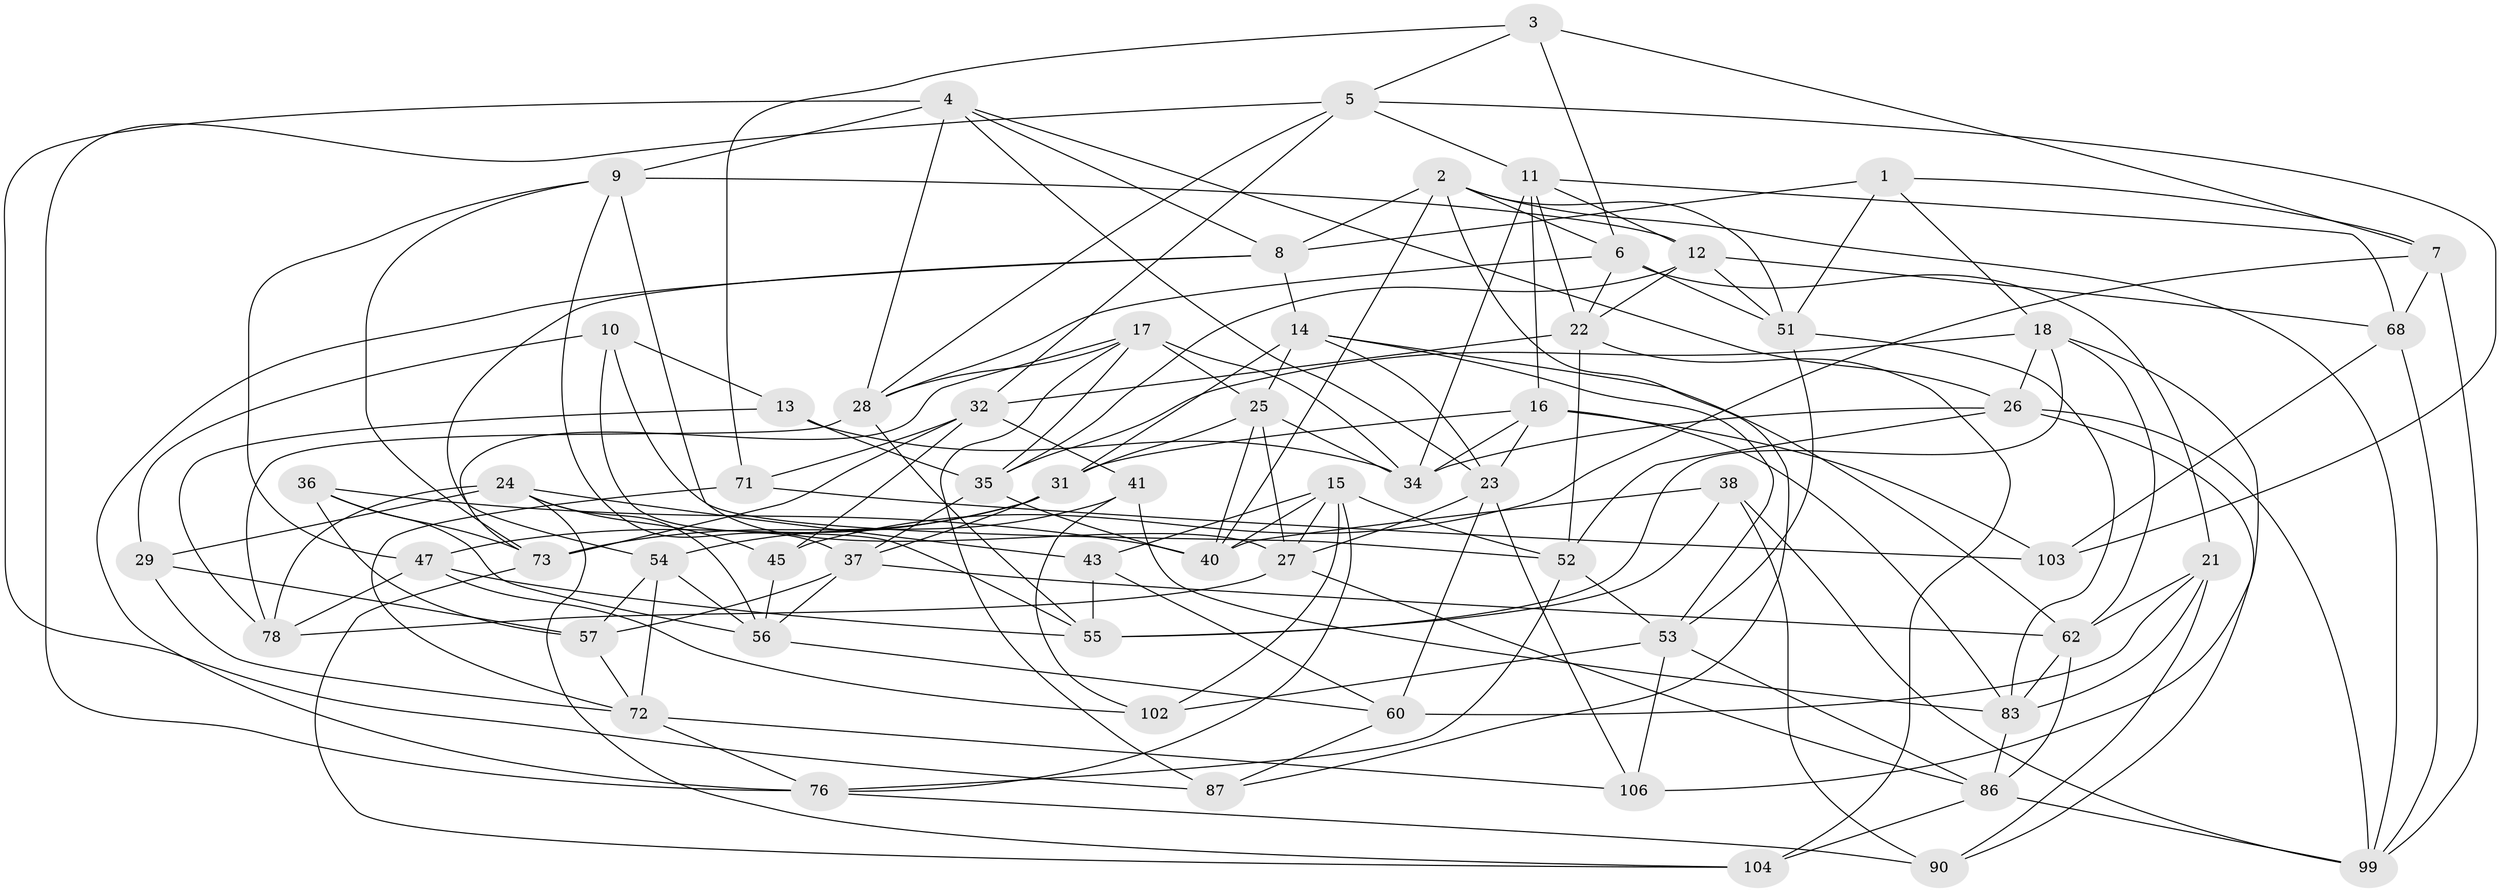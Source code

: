 // Generated by graph-tools (version 1.1) at 2025/52/02/27/25 19:52:31]
// undirected, 63 vertices, 168 edges
graph export_dot {
graph [start="1"]
  node [color=gray90,style=filled];
  1;
  2 [super="+48"];
  3;
  4 [super="+42"];
  5 [super="+66"];
  6 [super="+30"];
  7 [super="+84"];
  8 [super="+93"];
  9 [super="+107"];
  10;
  11 [super="+97"];
  12 [super="+19"];
  13;
  14 [super="+20"];
  15 [super="+91"];
  16 [super="+59"];
  17 [super="+82"];
  18 [super="+67"];
  21 [super="+95"];
  22 [super="+96"];
  23 [super="+64"];
  24 [super="+85"];
  25 [super="+44"];
  26 [super="+61"];
  27 [super="+108"];
  28 [super="+49"];
  29;
  31 [super="+65"];
  32 [super="+33"];
  34 [super="+46"];
  35 [super="+39"];
  36;
  37 [super="+77"];
  38;
  40 [super="+50"];
  41;
  43;
  45;
  47 [super="+92"];
  51 [super="+58"];
  52 [super="+74"];
  53 [super="+70"];
  54 [super="+98"];
  55 [super="+105"];
  56 [super="+75"];
  57 [super="+63"];
  60 [super="+81"];
  62 [super="+89"];
  68 [super="+69"];
  71;
  72 [super="+88"];
  73 [super="+109"];
  76 [super="+79"];
  78 [super="+80"];
  83 [super="+101"];
  86 [super="+94"];
  87;
  90;
  99 [super="+100"];
  102;
  103;
  104;
  106;
  1 -- 7;
  1 -- 8;
  1 -- 18;
  1 -- 51;
  2 -- 87;
  2 -- 99;
  2 -- 40;
  2 -- 51;
  2 -- 6;
  2 -- 8;
  3 -- 6;
  3 -- 71;
  3 -- 7;
  3 -- 5;
  4 -- 23;
  4 -- 9;
  4 -- 26;
  4 -- 28;
  4 -- 87;
  4 -- 8;
  5 -- 28;
  5 -- 103;
  5 -- 32;
  5 -- 11;
  5 -- 76;
  6 -- 28;
  6 -- 51;
  6 -- 21;
  6 -- 22;
  7 -- 45;
  7 -- 99;
  7 -- 68 [weight=2];
  8 -- 76;
  8 -- 54;
  8 -- 14;
  9 -- 47;
  9 -- 37;
  9 -- 27;
  9 -- 73;
  9 -- 12;
  10 -- 29;
  10 -- 13;
  10 -- 55;
  10 -- 52;
  11 -- 22;
  11 -- 68;
  11 -- 16;
  11 -- 34;
  11 -- 12;
  12 -- 22;
  12 -- 35;
  12 -- 51;
  12 -- 68;
  13 -- 35;
  13 -- 78;
  13 -- 34;
  14 -- 25;
  14 -- 23;
  14 -- 62;
  14 -- 53;
  14 -- 31;
  15 -- 27;
  15 -- 102;
  15 -- 43;
  15 -- 40;
  15 -- 76;
  15 -- 52;
  16 -- 83;
  16 -- 103;
  16 -- 23;
  16 -- 31;
  16 -- 34;
  17 -- 25;
  17 -- 73;
  17 -- 35;
  17 -- 34;
  17 -- 28;
  17 -- 87;
  18 -- 62;
  18 -- 106;
  18 -- 35;
  18 -- 26;
  18 -- 55;
  21 -- 90;
  21 -- 62;
  21 -- 60 [weight=2];
  21 -- 83;
  22 -- 32;
  22 -- 52;
  22 -- 104;
  23 -- 60;
  23 -- 106;
  23 -- 27;
  24 -- 56;
  24 -- 78;
  24 -- 104;
  24 -- 45;
  24 -- 43;
  24 -- 29;
  25 -- 31;
  25 -- 27;
  25 -- 40;
  25 -- 34;
  26 -- 34;
  26 -- 99;
  26 -- 90;
  26 -- 52;
  27 -- 78;
  27 -- 86;
  28 -- 55;
  28 -- 78;
  29 -- 57;
  29 -- 72;
  31 -- 37;
  31 -- 73;
  31 -- 47;
  32 -- 45;
  32 -- 73;
  32 -- 41;
  32 -- 71;
  35 -- 37;
  35 -- 40;
  36 -- 56;
  36 -- 73;
  36 -- 57;
  36 -- 40;
  37 -- 56;
  37 -- 57;
  37 -- 62;
  38 -- 99;
  38 -- 55;
  38 -- 90;
  38 -- 40;
  41 -- 54;
  41 -- 102;
  41 -- 83;
  43 -- 60;
  43 -- 55;
  45 -- 56;
  47 -- 78 [weight=2];
  47 -- 55;
  47 -- 102;
  51 -- 53;
  51 -- 83;
  52 -- 53;
  52 -- 76;
  53 -- 86;
  53 -- 106;
  53 -- 102;
  54 -- 56;
  54 -- 57 [weight=2];
  54 -- 72;
  56 -- 60;
  57 -- 72;
  60 -- 87;
  62 -- 83;
  62 -- 86;
  68 -- 99;
  68 -- 103;
  71 -- 103;
  71 -- 72;
  72 -- 106;
  72 -- 76;
  73 -- 104;
  76 -- 90;
  83 -- 86;
  86 -- 104;
  86 -- 99;
}
